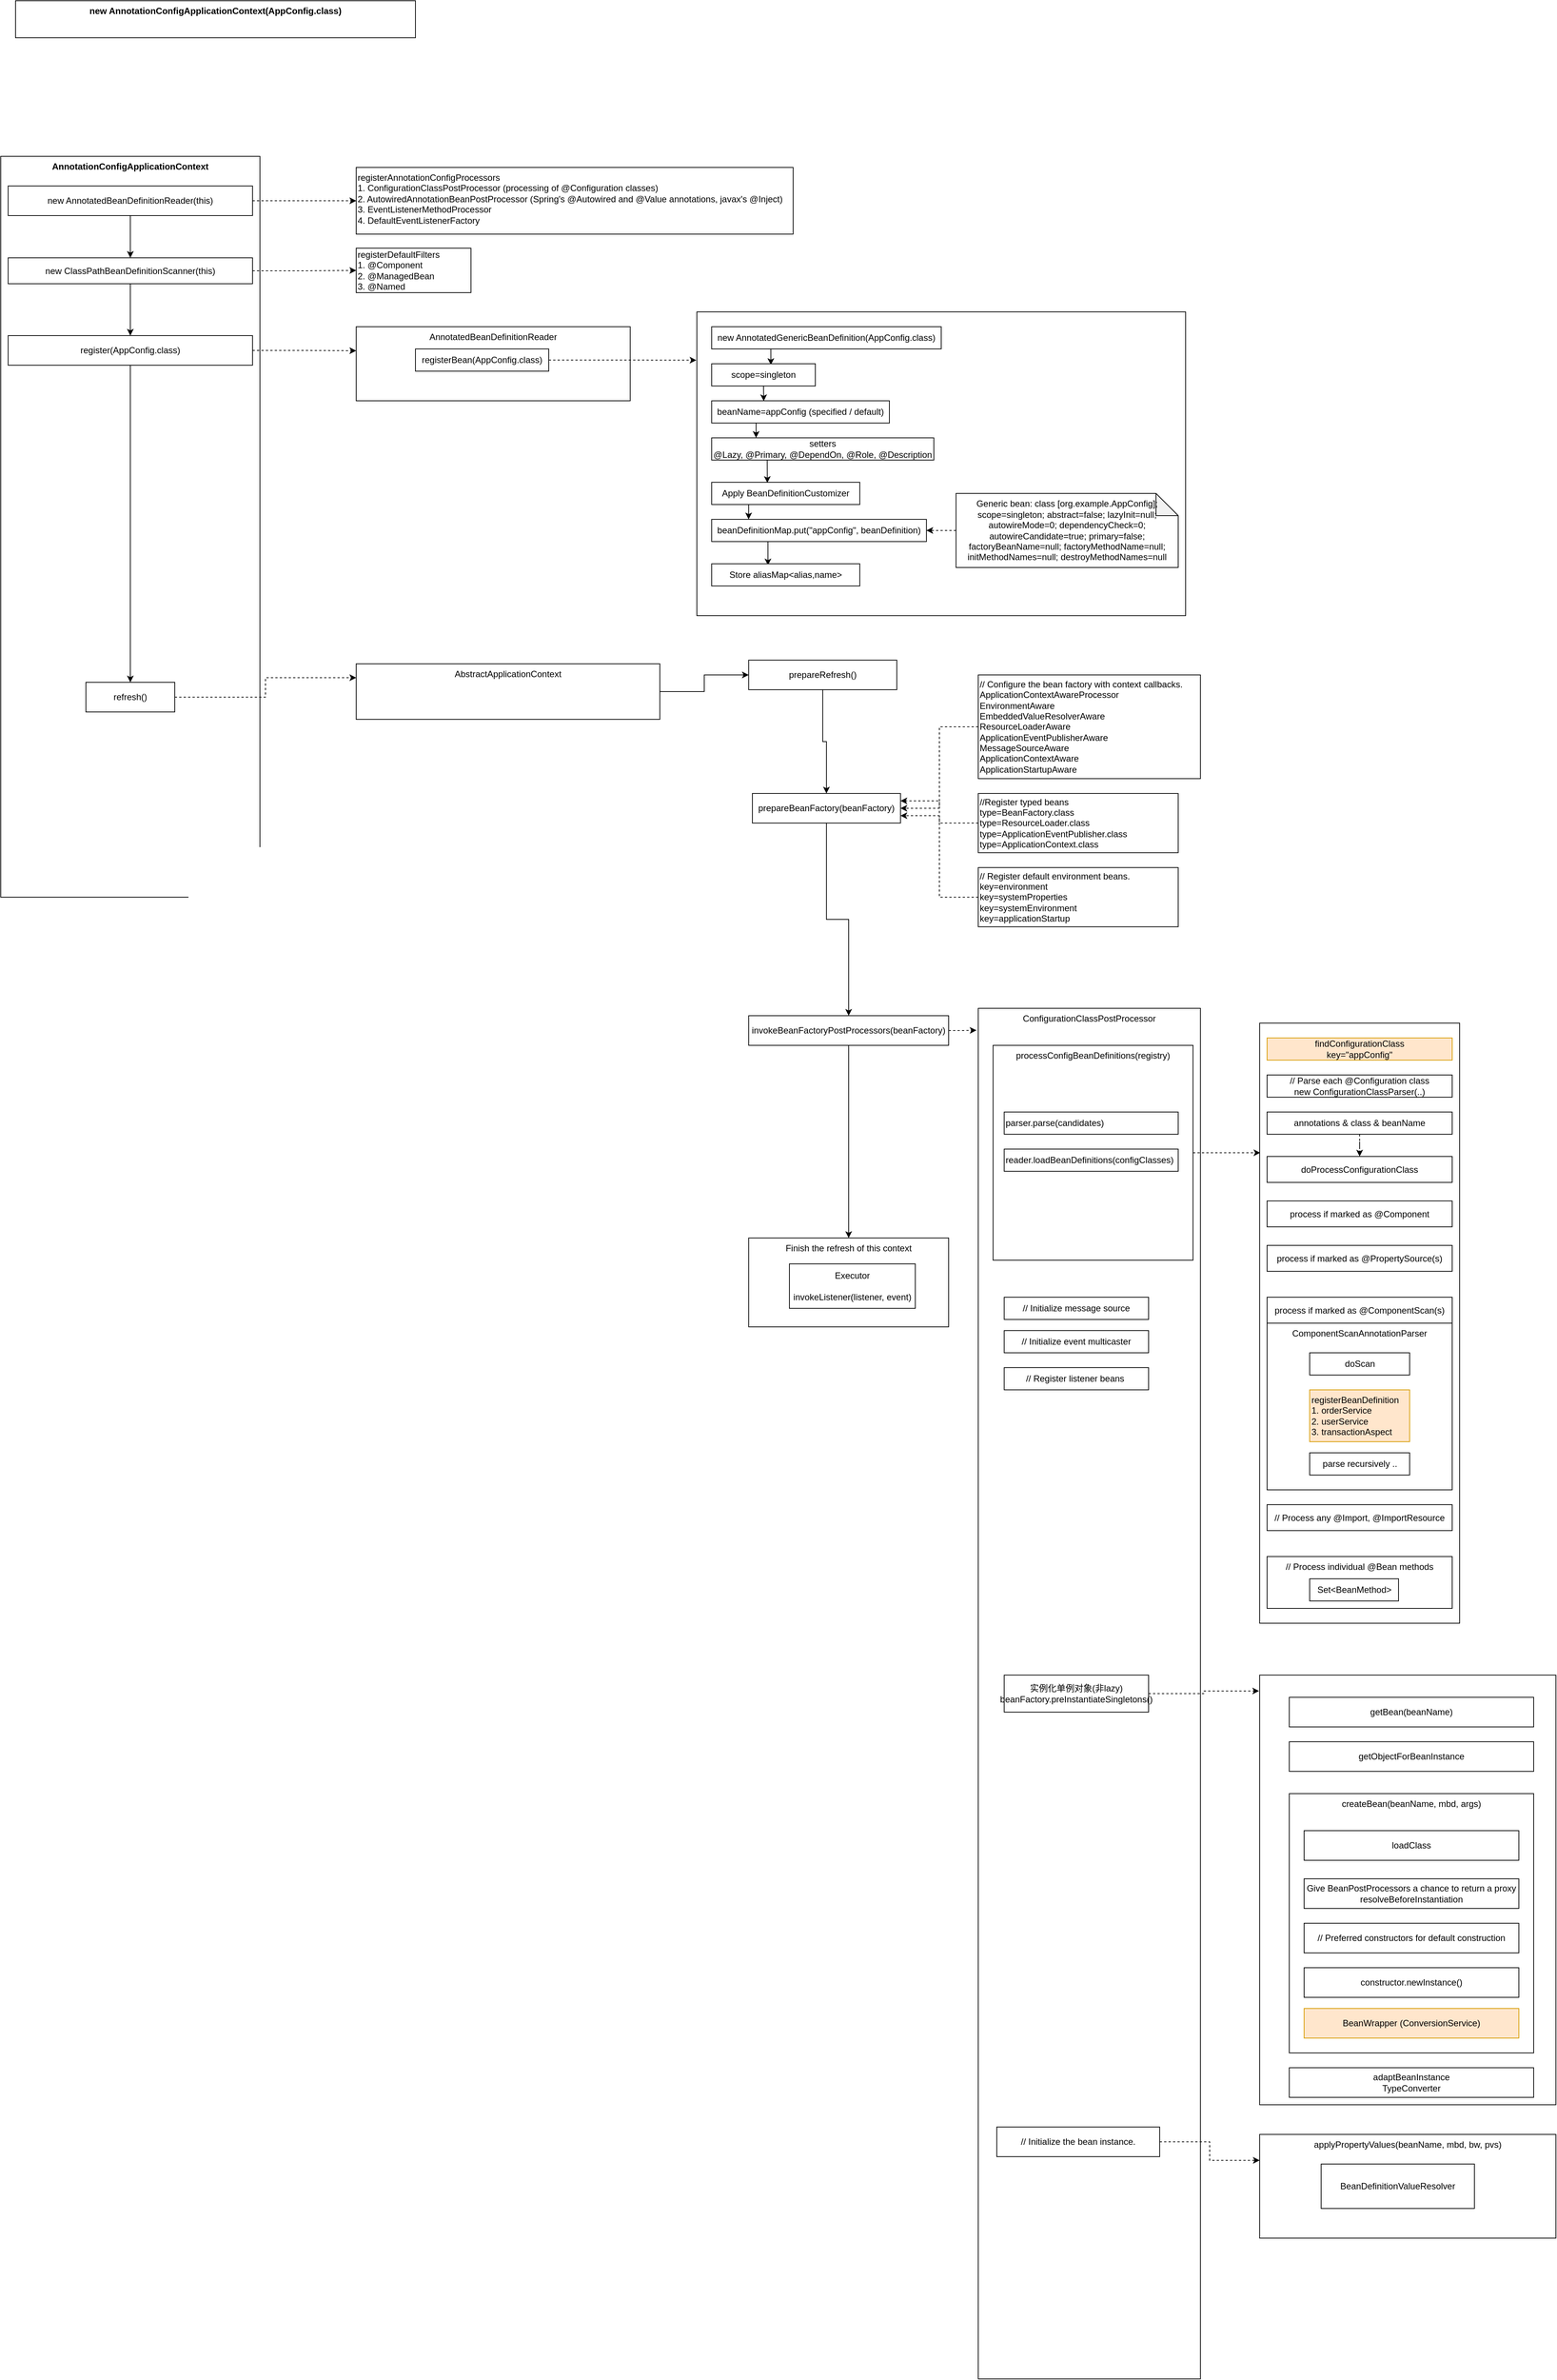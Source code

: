 <mxfile version="20.8.16" type="device"><diagram name="Page-1" id="nP2OQGDOV1thP5_TpNwU"><mxGraphModel dx="2666" dy="1069" grid="1" gridSize="10" guides="1" tooltips="1" connect="1" arrows="1" fold="1" page="1" pageScale="1" pageWidth="850" pageHeight="1100" math="0" shadow="0"><root><mxCell id="0"/><mxCell id="1" parent="0"/><mxCell id="w4BVZg1N1gFG_FxPTgVJ-92" value="" style="rounded=0;whiteSpace=wrap;html=1;" vertex="1" parent="1"><mxGeometry x="1860" y="2530" width="310" height="255" as="geometry"/></mxCell><mxCell id="w4BVZg1N1gFG_FxPTgVJ-70" value="" style="rounded=0;whiteSpace=wrap;html=1;" vertex="1" parent="1"><mxGeometry x="1810" y="1450" width="270" height="810" as="geometry"/></mxCell><mxCell id="w4BVZg1N1gFG_FxPTgVJ-34" value="" style="rounded=0;whiteSpace=wrap;html=1;" vertex="1" parent="1"><mxGeometry x="1050" y="490" width="660" height="410" as="geometry"/></mxCell><mxCell id="w4BVZg1N1gFG_FxPTgVJ-6" value="&lt;b&gt;new AnnotationConfigApplicationContext(AppConfig.class)&lt;/b&gt;" style="rounded=0;whiteSpace=wrap;html=1;verticalAlign=top;" vertex="1" parent="1"><mxGeometry x="130" y="70" width="540" height="50" as="geometry"/></mxCell><mxCell id="w4BVZg1N1gFG_FxPTgVJ-9" value="&lt;b style=&quot;border-color: var(--border-color);&quot;&gt;AnnotationConfigApplicationContext&lt;/b&gt;" style="rounded=0;whiteSpace=wrap;html=1;verticalAlign=top;" vertex="1" parent="1"><mxGeometry x="110" y="280" width="350" height="1000" as="geometry"/></mxCell><mxCell id="w4BVZg1N1gFG_FxPTgVJ-13" value="" style="edgeStyle=orthogonalEdgeStyle;rounded=0;orthogonalLoop=1;jettySize=auto;html=1;dashed=1;" edge="1" parent="1" source="w4BVZg1N1gFG_FxPTgVJ-7" target="w4BVZg1N1gFG_FxPTgVJ-12"><mxGeometry relative="1" as="geometry"/></mxCell><mxCell id="w4BVZg1N1gFG_FxPTgVJ-17" style="edgeStyle=orthogonalEdgeStyle;rounded=0;orthogonalLoop=1;jettySize=auto;html=1;entryX=0.5;entryY=0;entryDx=0;entryDy=0;" edge="1" parent="1" source="w4BVZg1N1gFG_FxPTgVJ-7" target="w4BVZg1N1gFG_FxPTgVJ-8"><mxGeometry relative="1" as="geometry"/></mxCell><mxCell id="w4BVZg1N1gFG_FxPTgVJ-7" value="new AnnotatedBeanDefinitionReader(this)" style="rounded=0;whiteSpace=wrap;html=1;" vertex="1" parent="1"><mxGeometry x="120" y="320" width="330" height="40" as="geometry"/></mxCell><mxCell id="w4BVZg1N1gFG_FxPTgVJ-14" style="edgeStyle=orthogonalEdgeStyle;rounded=0;orthogonalLoop=1;jettySize=auto;html=1;entryX=0;entryY=0.5;entryDx=0;entryDy=0;dashed=1;" edge="1" parent="1" source="w4BVZg1N1gFG_FxPTgVJ-8" target="w4BVZg1N1gFG_FxPTgVJ-10"><mxGeometry relative="1" as="geometry"/></mxCell><mxCell id="w4BVZg1N1gFG_FxPTgVJ-16" value="" style="edgeStyle=orthogonalEdgeStyle;rounded=0;orthogonalLoop=1;jettySize=auto;html=1;" edge="1" parent="1" source="w4BVZg1N1gFG_FxPTgVJ-8" target="w4BVZg1N1gFG_FxPTgVJ-15"><mxGeometry relative="1" as="geometry"/></mxCell><mxCell id="w4BVZg1N1gFG_FxPTgVJ-8" value="new ClassPathBeanDefinitionScanner(this)" style="rounded=0;whiteSpace=wrap;html=1;" vertex="1" parent="1"><mxGeometry x="120" y="417" width="330" height="35" as="geometry"/></mxCell><mxCell id="w4BVZg1N1gFG_FxPTgVJ-10" value="registerDefaultFilters&lt;br&gt;1. @Component&lt;br&gt;2. @ManagedBean&lt;br&gt;3. @Named" style="rounded=0;whiteSpace=wrap;html=1;align=left;" vertex="1" parent="1"><mxGeometry x="590" y="404" width="155" height="60" as="geometry"/></mxCell><mxCell id="w4BVZg1N1gFG_FxPTgVJ-12" value="registerAnnotationConfigProcessors&lt;br&gt;1.&amp;nbsp;ConfigurationClassPostProcessor (processing of @Configuration classes)&lt;br&gt;2. AutowiredAnnotationBeanPostProcessor (Spring's @Autowired and @Value annotations, javax's&amp;nbsp;@Inject)&lt;br&gt;3.&amp;nbsp;EventListenerMethodProcessor&lt;br&gt;4.&amp;nbsp;DefaultEventListenerFactory" style="whiteSpace=wrap;html=1;rounded=0;align=left;verticalAlign=top;" vertex="1" parent="1"><mxGeometry x="590" y="295" width="590" height="90" as="geometry"/></mxCell><mxCell id="w4BVZg1N1gFG_FxPTgVJ-19" value="" style="edgeStyle=orthogonalEdgeStyle;rounded=0;orthogonalLoop=1;jettySize=auto;html=1;" edge="1" parent="1" source="w4BVZg1N1gFG_FxPTgVJ-15" target="w4BVZg1N1gFG_FxPTgVJ-18"><mxGeometry relative="1" as="geometry"/></mxCell><mxCell id="w4BVZg1N1gFG_FxPTgVJ-42" style="edgeStyle=orthogonalEdgeStyle;rounded=0;orthogonalLoop=1;jettySize=auto;html=1;entryX=0;entryY=0.324;entryDx=0;entryDy=0;entryPerimeter=0;dashed=1;" edge="1" parent="1" source="w4BVZg1N1gFG_FxPTgVJ-15" target="w4BVZg1N1gFG_FxPTgVJ-22"><mxGeometry relative="1" as="geometry"/></mxCell><mxCell id="w4BVZg1N1gFG_FxPTgVJ-15" value="register(AppConfig.class)" style="whiteSpace=wrap;html=1;rounded=0;" vertex="1" parent="1"><mxGeometry x="120" y="522" width="330" height="40" as="geometry"/></mxCell><mxCell id="w4BVZg1N1gFG_FxPTgVJ-44" style="edgeStyle=orthogonalEdgeStyle;rounded=0;orthogonalLoop=1;jettySize=auto;html=1;dashed=1;entryX=0;entryY=0.25;entryDx=0;entryDy=0;" edge="1" parent="1" source="w4BVZg1N1gFG_FxPTgVJ-18" target="w4BVZg1N1gFG_FxPTgVJ-45"><mxGeometry relative="1" as="geometry"><mxPoint x="620" y="1010" as="targetPoint"/></mxGeometry></mxCell><mxCell id="w4BVZg1N1gFG_FxPTgVJ-18" value="refresh()" style="rounded=0;whiteSpace=wrap;html=1;" vertex="1" parent="1"><mxGeometry x="225" y="990" width="120" height="40" as="geometry"/></mxCell><mxCell id="w4BVZg1N1gFG_FxPTgVJ-22" value="AnnotatedBeanDefinitionReader" style="whiteSpace=wrap;html=1;rounded=0;verticalAlign=top;" vertex="1" parent="1"><mxGeometry x="590" y="510" width="370" height="100" as="geometry"/></mxCell><mxCell id="w4BVZg1N1gFG_FxPTgVJ-35" style="edgeStyle=orthogonalEdgeStyle;rounded=0;orthogonalLoop=1;jettySize=auto;html=1;entryX=-0.001;entryY=0.159;entryDx=0;entryDy=0;entryPerimeter=0;dashed=1;" edge="1" parent="1" source="w4BVZg1N1gFG_FxPTgVJ-23" target="w4BVZg1N1gFG_FxPTgVJ-34"><mxGeometry relative="1" as="geometry"/></mxCell><mxCell id="w4BVZg1N1gFG_FxPTgVJ-23" value="registerBean(AppConfig.class)" style="rounded=0;whiteSpace=wrap;html=1;" vertex="1" parent="1"><mxGeometry x="670" y="540" width="180" height="30" as="geometry"/></mxCell><mxCell id="w4BVZg1N1gFG_FxPTgVJ-36" style="edgeStyle=orthogonalEdgeStyle;rounded=0;orthogonalLoop=1;jettySize=auto;html=1;exitX=0.25;exitY=1;exitDx=0;exitDy=0;entryX=0.571;entryY=0.053;entryDx=0;entryDy=0;entryPerimeter=0;" edge="1" parent="1" source="w4BVZg1N1gFG_FxPTgVJ-24" target="w4BVZg1N1gFG_FxPTgVJ-25"><mxGeometry relative="1" as="geometry"/></mxCell><mxCell id="w4BVZg1N1gFG_FxPTgVJ-24" value="new AnnotatedGenericBeanDefinition(AppConfig.class)" style="rounded=0;whiteSpace=wrap;html=1;" vertex="1" parent="1"><mxGeometry x="1070" y="510" width="310" height="30" as="geometry"/></mxCell><mxCell id="w4BVZg1N1gFG_FxPTgVJ-37" style="edgeStyle=orthogonalEdgeStyle;rounded=0;orthogonalLoop=1;jettySize=auto;html=1;exitX=0.5;exitY=1;exitDx=0;exitDy=0;entryX=0.293;entryY=0.013;entryDx=0;entryDy=0;entryPerimeter=0;" edge="1" parent="1" source="w4BVZg1N1gFG_FxPTgVJ-25" target="w4BVZg1N1gFG_FxPTgVJ-26"><mxGeometry relative="1" as="geometry"/></mxCell><mxCell id="w4BVZg1N1gFG_FxPTgVJ-25" value="scope=singleton" style="rounded=0;whiteSpace=wrap;html=1;" vertex="1" parent="1"><mxGeometry x="1070" y="560" width="140" height="30" as="geometry"/></mxCell><mxCell id="w4BVZg1N1gFG_FxPTgVJ-38" style="edgeStyle=orthogonalEdgeStyle;rounded=0;orthogonalLoop=1;jettySize=auto;html=1;exitX=0.25;exitY=1;exitDx=0;exitDy=0;entryX=0.2;entryY=0;entryDx=0;entryDy=0;entryPerimeter=0;" edge="1" parent="1" source="w4BVZg1N1gFG_FxPTgVJ-26" target="w4BVZg1N1gFG_FxPTgVJ-27"><mxGeometry relative="1" as="geometry"/></mxCell><mxCell id="w4BVZg1N1gFG_FxPTgVJ-26" value="beanName=appConfig (specified / default)" style="rounded=0;whiteSpace=wrap;html=1;" vertex="1" parent="1"><mxGeometry x="1070" y="610" width="240" height="30" as="geometry"/></mxCell><mxCell id="w4BVZg1N1gFG_FxPTgVJ-39" style="edgeStyle=orthogonalEdgeStyle;rounded=0;orthogonalLoop=1;jettySize=auto;html=1;exitX=0.25;exitY=1;exitDx=0;exitDy=0;entryX=0.376;entryY=0.027;entryDx=0;entryDy=0;entryPerimeter=0;" edge="1" parent="1" source="w4BVZg1N1gFG_FxPTgVJ-27" target="w4BVZg1N1gFG_FxPTgVJ-28"><mxGeometry relative="1" as="geometry"/></mxCell><mxCell id="w4BVZg1N1gFG_FxPTgVJ-27" value="setters&lt;br&gt;@Lazy, @Primary, @DependOn, @Role, @Description" style="rounded=0;whiteSpace=wrap;html=1;" vertex="1" parent="1"><mxGeometry x="1070" y="660" width="300" height="30" as="geometry"/></mxCell><mxCell id="w4BVZg1N1gFG_FxPTgVJ-40" style="edgeStyle=orthogonalEdgeStyle;rounded=0;orthogonalLoop=1;jettySize=auto;html=1;exitX=0.25;exitY=1;exitDx=0;exitDy=0;entryX=0.172;entryY=0;entryDx=0;entryDy=0;entryPerimeter=0;" edge="1" parent="1" source="w4BVZg1N1gFG_FxPTgVJ-28" target="w4BVZg1N1gFG_FxPTgVJ-30"><mxGeometry relative="1" as="geometry"/></mxCell><mxCell id="w4BVZg1N1gFG_FxPTgVJ-28" value="Apply BeanDefinitionCustomizer" style="rounded=0;whiteSpace=wrap;html=1;" vertex="1" parent="1"><mxGeometry x="1070" y="720" width="200" height="30" as="geometry"/></mxCell><mxCell id="w4BVZg1N1gFG_FxPTgVJ-41" style="edgeStyle=orthogonalEdgeStyle;rounded=0;orthogonalLoop=1;jettySize=auto;html=1;exitX=0.25;exitY=1;exitDx=0;exitDy=0;entryX=0.38;entryY=0.067;entryDx=0;entryDy=0;entryPerimeter=0;" edge="1" parent="1" source="w4BVZg1N1gFG_FxPTgVJ-30" target="w4BVZg1N1gFG_FxPTgVJ-31"><mxGeometry relative="1" as="geometry"/></mxCell><mxCell id="w4BVZg1N1gFG_FxPTgVJ-30" value="beanDefinitionMap.put(&quot;appConfig&quot;, beanDefinition)" style="rounded=0;whiteSpace=wrap;html=1;" vertex="1" parent="1"><mxGeometry x="1070" y="770" width="290" height="30" as="geometry"/></mxCell><mxCell id="w4BVZg1N1gFG_FxPTgVJ-31" value="Store aliasMap&amp;lt;alias,name&amp;gt;" style="rounded=0;whiteSpace=wrap;html=1;" vertex="1" parent="1"><mxGeometry x="1070" y="830" width="200" height="30" as="geometry"/></mxCell><mxCell id="w4BVZg1N1gFG_FxPTgVJ-33" style="edgeStyle=orthogonalEdgeStyle;rounded=0;orthogonalLoop=1;jettySize=auto;html=1;entryX=1;entryY=0.5;entryDx=0;entryDy=0;dashed=1;" edge="1" parent="1" source="w4BVZg1N1gFG_FxPTgVJ-32" target="w4BVZg1N1gFG_FxPTgVJ-30"><mxGeometry relative="1" as="geometry"/></mxCell><mxCell id="w4BVZg1N1gFG_FxPTgVJ-32" value="Generic bean: class [org.example.AppConfig]; scope=singleton; abstract=false; lazyInit=null; autowireMode=0; dependencyCheck=0; autowireCandidate=true; primary=false; factoryBeanName=null; factoryMethodName=null; initMethodNames=null; destroyMethodNames=null" style="shape=note;whiteSpace=wrap;html=1;backgroundOutline=1;darkOpacity=0.05;" vertex="1" parent="1"><mxGeometry x="1400" y="735" width="300" height="100" as="geometry"/></mxCell><mxCell id="w4BVZg1N1gFG_FxPTgVJ-103" style="edgeStyle=orthogonalEdgeStyle;rounded=0;orthogonalLoop=1;jettySize=auto;html=1;entryX=0;entryY=0.5;entryDx=0;entryDy=0;" edge="1" parent="1" source="w4BVZg1N1gFG_FxPTgVJ-45" target="w4BVZg1N1gFG_FxPTgVJ-46"><mxGeometry relative="1" as="geometry"/></mxCell><mxCell id="w4BVZg1N1gFG_FxPTgVJ-45" value="AbstractApplicationContext" style="rounded=0;whiteSpace=wrap;html=1;verticalAlign=top;" vertex="1" parent="1"><mxGeometry x="590" y="965" width="410" height="75" as="geometry"/></mxCell><mxCell id="w4BVZg1N1gFG_FxPTgVJ-104" style="edgeStyle=orthogonalEdgeStyle;rounded=0;orthogonalLoop=1;jettySize=auto;html=1;entryX=0.5;entryY=0;entryDx=0;entryDy=0;" edge="1" parent="1" source="w4BVZg1N1gFG_FxPTgVJ-46" target="w4BVZg1N1gFG_FxPTgVJ-47"><mxGeometry relative="1" as="geometry"/></mxCell><mxCell id="w4BVZg1N1gFG_FxPTgVJ-46" value="prepareRefresh()" style="rounded=0;whiteSpace=wrap;html=1;" vertex="1" parent="1"><mxGeometry x="1120" y="960" width="200" height="40" as="geometry"/></mxCell><mxCell id="w4BVZg1N1gFG_FxPTgVJ-105" style="edgeStyle=orthogonalEdgeStyle;rounded=0;orthogonalLoop=1;jettySize=auto;html=1;entryX=0.5;entryY=0;entryDx=0;entryDy=0;" edge="1" parent="1" source="w4BVZg1N1gFG_FxPTgVJ-47" target="w4BVZg1N1gFG_FxPTgVJ-55"><mxGeometry relative="1" as="geometry"/></mxCell><mxCell id="w4BVZg1N1gFG_FxPTgVJ-47" value="prepareBeanFactory(beanFactory)" style="rounded=0;whiteSpace=wrap;html=1;" vertex="1" parent="1"><mxGeometry x="1125" y="1140" width="200" height="40" as="geometry"/></mxCell><mxCell id="w4BVZg1N1gFG_FxPTgVJ-51" style="edgeStyle=orthogonalEdgeStyle;rounded=0;orthogonalLoop=1;jettySize=auto;html=1;exitX=0;exitY=0.5;exitDx=0;exitDy=0;entryX=1;entryY=0.5;entryDx=0;entryDy=0;dashed=1;" edge="1" parent="1" source="w4BVZg1N1gFG_FxPTgVJ-48" target="w4BVZg1N1gFG_FxPTgVJ-47"><mxGeometry relative="1" as="geometry"/></mxCell><mxCell id="w4BVZg1N1gFG_FxPTgVJ-48" value="// Configure the bean factory with context callbacks.&lt;br&gt;ApplicationContextAwareProcessor&lt;br&gt;EnvironmentAware&lt;br&gt;EmbeddedValueResolverAware&lt;br&gt;ResourceLoaderAware&lt;br&gt;ApplicationEventPublisherAware&lt;br&gt;MessageSourceAware&lt;br&gt;ApplicationContextAware&lt;br&gt;ApplicationStartupAware" style="rounded=0;whiteSpace=wrap;html=1;align=left;" vertex="1" parent="1"><mxGeometry x="1430" y="980" width="300" height="140" as="geometry"/></mxCell><mxCell id="w4BVZg1N1gFG_FxPTgVJ-53" style="edgeStyle=orthogonalEdgeStyle;rounded=0;orthogonalLoop=1;jettySize=auto;html=1;entryX=1;entryY=0.75;entryDx=0;entryDy=0;dashed=1;" edge="1" parent="1" source="w4BVZg1N1gFG_FxPTgVJ-49" target="w4BVZg1N1gFG_FxPTgVJ-47"><mxGeometry relative="1" as="geometry"/></mxCell><mxCell id="w4BVZg1N1gFG_FxPTgVJ-49" value="// Register default environment beans.&lt;br&gt;key=environment&lt;br&gt;key=systemProperties&lt;br&gt;key=systemEnvironment&lt;br&gt;key=applicationStartup" style="rounded=0;whiteSpace=wrap;html=1;align=left;" vertex="1" parent="1"><mxGeometry x="1430" y="1240" width="270" height="80" as="geometry"/></mxCell><mxCell id="w4BVZg1N1gFG_FxPTgVJ-54" style="edgeStyle=orthogonalEdgeStyle;rounded=0;orthogonalLoop=1;jettySize=auto;html=1;entryX=1;entryY=0.25;entryDx=0;entryDy=0;dashed=1;" edge="1" parent="1" source="w4BVZg1N1gFG_FxPTgVJ-50" target="w4BVZg1N1gFG_FxPTgVJ-47"><mxGeometry relative="1" as="geometry"/></mxCell><mxCell id="w4BVZg1N1gFG_FxPTgVJ-50" value="//Register typed beans&lt;br&gt;type=BeanFactory.class&lt;br&gt;type=ResourceLoader.class&lt;br&gt;type=ApplicationEventPublisher.class&lt;br&gt;type=ApplicationContext.class" style="rounded=0;whiteSpace=wrap;html=1;align=left;" vertex="1" parent="1"><mxGeometry x="1430" y="1140" width="270" height="80" as="geometry"/></mxCell><mxCell id="w4BVZg1N1gFG_FxPTgVJ-101" style="edgeStyle=orthogonalEdgeStyle;rounded=0;orthogonalLoop=1;jettySize=auto;html=1;entryX=-0.008;entryY=0.016;entryDx=0;entryDy=0;entryPerimeter=0;dashed=1;" edge="1" parent="1" source="w4BVZg1N1gFG_FxPTgVJ-55" target="w4BVZg1N1gFG_FxPTgVJ-56"><mxGeometry relative="1" as="geometry"/></mxCell><mxCell id="w4BVZg1N1gFG_FxPTgVJ-106" style="edgeStyle=orthogonalEdgeStyle;rounded=0;orthogonalLoop=1;jettySize=auto;html=1;entryX=0.5;entryY=0;entryDx=0;entryDy=0;" edge="1" parent="1" source="w4BVZg1N1gFG_FxPTgVJ-55" target="w4BVZg1N1gFG_FxPTgVJ-100"><mxGeometry relative="1" as="geometry"/></mxCell><mxCell id="w4BVZg1N1gFG_FxPTgVJ-55" value="invokeBeanFactoryPostProcessors(beanFactory)" style="rounded=0;whiteSpace=wrap;html=1;" vertex="1" parent="1"><mxGeometry x="1120" y="1440" width="270" height="40" as="geometry"/></mxCell><mxCell id="w4BVZg1N1gFG_FxPTgVJ-56" value="ConfigurationClassPostProcessor" style="rounded=0;whiteSpace=wrap;html=1;verticalAlign=top;" vertex="1" parent="1"><mxGeometry x="1430" y="1430" width="300" height="1850" as="geometry"/></mxCell><mxCell id="w4BVZg1N1gFG_FxPTgVJ-77" style="edgeStyle=orthogonalEdgeStyle;rounded=0;orthogonalLoop=1;jettySize=auto;html=1;entryX=0.003;entryY=0.216;entryDx=0;entryDy=0;entryPerimeter=0;dashed=1;" edge="1" parent="1" source="w4BVZg1N1gFG_FxPTgVJ-57" target="w4BVZg1N1gFG_FxPTgVJ-70"><mxGeometry relative="1" as="geometry"/></mxCell><mxCell id="w4BVZg1N1gFG_FxPTgVJ-57" value="processConfigBeanDefinitions(registry)" style="rounded=0;whiteSpace=wrap;html=1;verticalAlign=top;" vertex="1" parent="1"><mxGeometry x="1450" y="1480" width="270" height="290" as="geometry"/></mxCell><mxCell id="w4BVZg1N1gFG_FxPTgVJ-58" value="findConfigurationClass&lt;br&gt;key=&quot;appConfig&quot;" style="rounded=0;whiteSpace=wrap;html=1;fillColor=#ffe6cc;strokeColor=#d79b00;" vertex="1" parent="1"><mxGeometry x="1820" y="1470" width="250" height="30" as="geometry"/></mxCell><mxCell id="w4BVZg1N1gFG_FxPTgVJ-59" value="// Parse each @Configuration class&lt;br&gt;new&amp;nbsp;ConfigurationClassParser(..)" style="rounded=0;whiteSpace=wrap;html=1;" vertex="1" parent="1"><mxGeometry x="1820" y="1520" width="250" height="30" as="geometry"/></mxCell><mxCell id="w4BVZg1N1gFG_FxPTgVJ-62" value="" style="edgeStyle=orthogonalEdgeStyle;rounded=0;orthogonalLoop=1;jettySize=auto;html=1;dashed=1;" edge="1" parent="1" source="w4BVZg1N1gFG_FxPTgVJ-60" target="w4BVZg1N1gFG_FxPTgVJ-61"><mxGeometry relative="1" as="geometry"/></mxCell><mxCell id="w4BVZg1N1gFG_FxPTgVJ-60" value="annotations &amp;amp; class &amp;amp; beanName" style="rounded=0;whiteSpace=wrap;html=1;" vertex="1" parent="1"><mxGeometry x="1820" y="1570" width="250" height="30" as="geometry"/></mxCell><mxCell id="w4BVZg1N1gFG_FxPTgVJ-61" value="doProcessConfigurationClass" style="whiteSpace=wrap;html=1;rounded=0;" vertex="1" parent="1"><mxGeometry x="1820" y="1630" width="250" height="35" as="geometry"/></mxCell><mxCell id="w4BVZg1N1gFG_FxPTgVJ-63" value="process if marked as @Component" style="whiteSpace=wrap;html=1;rounded=0;" vertex="1" parent="1"><mxGeometry x="1820" y="1690" width="250" height="35" as="geometry"/></mxCell><mxCell id="w4BVZg1N1gFG_FxPTgVJ-64" value="process if marked as @PropertySource(s)" style="whiteSpace=wrap;html=1;rounded=0;" vertex="1" parent="1"><mxGeometry x="1820" y="1750" width="250" height="35" as="geometry"/></mxCell><mxCell id="w4BVZg1N1gFG_FxPTgVJ-65" value="process if marked as @ComponentScan(s)" style="whiteSpace=wrap;html=1;rounded=0;" vertex="1" parent="1"><mxGeometry x="1820" y="1820" width="250" height="35" as="geometry"/></mxCell><mxCell id="w4BVZg1N1gFG_FxPTgVJ-66" value="ComponentScanAnnotationParser" style="whiteSpace=wrap;html=1;rounded=0;verticalAlign=top;" vertex="1" parent="1"><mxGeometry x="1820" y="1855" width="250" height="225" as="geometry"/></mxCell><mxCell id="w4BVZg1N1gFG_FxPTgVJ-67" value="doScan" style="rounded=0;whiteSpace=wrap;html=1;" vertex="1" parent="1"><mxGeometry x="1877.5" y="1895" width="135" height="30" as="geometry"/></mxCell><mxCell id="w4BVZg1N1gFG_FxPTgVJ-68" value="registerBeanDefinition&lt;br&gt;1. orderService&lt;br&gt;2. userService&lt;br&gt;3. transactionAspect" style="rounded=0;whiteSpace=wrap;html=1;fillColor=#ffe6cc;strokeColor=#d79b00;align=left;" vertex="1" parent="1"><mxGeometry x="1877.5" y="1945" width="135" height="70" as="geometry"/></mxCell><mxCell id="w4BVZg1N1gFG_FxPTgVJ-71" value="parse recursively .." style="rounded=0;whiteSpace=wrap;html=1;" vertex="1" parent="1"><mxGeometry x="1877.5" y="2030" width="135" height="30" as="geometry"/></mxCell><mxCell id="w4BVZg1N1gFG_FxPTgVJ-72" value="// Process any @Import, @ImportResource" style="whiteSpace=wrap;html=1;rounded=0;" vertex="1" parent="1"><mxGeometry x="1820" y="2100" width="250" height="35" as="geometry"/></mxCell><mxCell id="w4BVZg1N1gFG_FxPTgVJ-73" value="// Process individual @Bean methods" style="whiteSpace=wrap;html=1;rounded=0;verticalAlign=top;" vertex="1" parent="1"><mxGeometry x="1820" y="2170" width="250" height="70" as="geometry"/></mxCell><mxCell id="w4BVZg1N1gFG_FxPTgVJ-74" value="Set&amp;lt;BeanMethod&amp;gt;" style="rounded=0;whiteSpace=wrap;html=1;" vertex="1" parent="1"><mxGeometry x="1877.5" y="2200" width="120" height="30" as="geometry"/></mxCell><mxCell id="w4BVZg1N1gFG_FxPTgVJ-75" value="parser.parse(candidates)" style="rounded=0;whiteSpace=wrap;html=1;align=left;" vertex="1" parent="1"><mxGeometry x="1465" y="1570" width="235" height="30" as="geometry"/></mxCell><mxCell id="w4BVZg1N1gFG_FxPTgVJ-76" value="reader.loadBeanDefinitions(configClasses)" style="rounded=0;whiteSpace=wrap;html=1;align=left;" vertex="1" parent="1"><mxGeometry x="1465" y="1620" width="235" height="30" as="geometry"/></mxCell><mxCell id="w4BVZg1N1gFG_FxPTgVJ-78" value="// Initialize message source" style="rounded=0;whiteSpace=wrap;html=1;" vertex="1" parent="1"><mxGeometry x="1465" y="1820" width="195" height="30" as="geometry"/></mxCell><mxCell id="w4BVZg1N1gFG_FxPTgVJ-79" value="// Initialize event multicaster" style="rounded=0;whiteSpace=wrap;html=1;" vertex="1" parent="1"><mxGeometry x="1465" y="1865" width="195" height="30" as="geometry"/></mxCell><mxCell id="w4BVZg1N1gFG_FxPTgVJ-81" value="// Register listener beans&amp;nbsp;" style="rounded=0;whiteSpace=wrap;html=1;" vertex="1" parent="1"><mxGeometry x="1465" y="1915" width="195" height="30" as="geometry"/></mxCell><mxCell id="w4BVZg1N1gFG_FxPTgVJ-93" style="edgeStyle=orthogonalEdgeStyle;rounded=0;orthogonalLoop=1;jettySize=auto;html=1;entryX=-0.002;entryY=0.037;entryDx=0;entryDy=0;entryPerimeter=0;dashed=1;" edge="1" parent="1" source="w4BVZg1N1gFG_FxPTgVJ-82" target="w4BVZg1N1gFG_FxPTgVJ-83"><mxGeometry relative="1" as="geometry"/></mxCell><mxCell id="w4BVZg1N1gFG_FxPTgVJ-82" value="实例化单例对象(非lazy)&lt;br&gt;beanFactory.preInstantiateSingletons()" style="rounded=0;whiteSpace=wrap;html=1;" vertex="1" parent="1"><mxGeometry x="1465" y="2330" width="195" height="50" as="geometry"/></mxCell><mxCell id="w4BVZg1N1gFG_FxPTgVJ-83" value="" style="rounded=0;whiteSpace=wrap;html=1;" vertex="1" parent="1"><mxGeometry x="1810" y="2330" width="400" height="580" as="geometry"/></mxCell><mxCell id="w4BVZg1N1gFG_FxPTgVJ-84" value="getBean(beanName)" style="rounded=0;whiteSpace=wrap;html=1;" vertex="1" parent="1"><mxGeometry x="1850" y="2360" width="330" height="40" as="geometry"/></mxCell><mxCell id="w4BVZg1N1gFG_FxPTgVJ-85" value="getObjectForBeanInstance" style="rounded=0;whiteSpace=wrap;html=1;" vertex="1" parent="1"><mxGeometry x="1850" y="2420" width="330" height="40" as="geometry"/></mxCell><mxCell id="w4BVZg1N1gFG_FxPTgVJ-86" value="createBean(beanName, mbd, args)" style="rounded=0;whiteSpace=wrap;html=1;verticalAlign=top;" vertex="1" parent="1"><mxGeometry x="1850" y="2490" width="330" height="350" as="geometry"/></mxCell><mxCell id="w4BVZg1N1gFG_FxPTgVJ-87" value="adaptBeanInstance&lt;br&gt;TypeConverter" style="rounded=0;whiteSpace=wrap;html=1;" vertex="1" parent="1"><mxGeometry x="1850" y="2860" width="330" height="40" as="geometry"/></mxCell><mxCell id="w4BVZg1N1gFG_FxPTgVJ-88" value="// Preferred constructors for default construction" style="rounded=0;whiteSpace=wrap;html=1;" vertex="1" parent="1"><mxGeometry x="1870" y="2665" width="290" height="40" as="geometry"/></mxCell><mxCell id="w4BVZg1N1gFG_FxPTgVJ-89" value="loadClass" style="rounded=0;whiteSpace=wrap;html=1;" vertex="1" parent="1"><mxGeometry x="1870" y="2540" width="290" height="40" as="geometry"/></mxCell><mxCell id="w4BVZg1N1gFG_FxPTgVJ-90" value="Give BeanPostProcessors a chance to return a proxy&lt;br&gt;resolveBeforeInstantiation" style="rounded=0;whiteSpace=wrap;html=1;" vertex="1" parent="1"><mxGeometry x="1870" y="2605" width="290" height="40" as="geometry"/></mxCell><mxCell id="w4BVZg1N1gFG_FxPTgVJ-91" value="constructor.newInstance()" style="rounded=0;whiteSpace=wrap;html=1;" vertex="1" parent="1"><mxGeometry x="1870" y="2725" width="290" height="40" as="geometry"/></mxCell><mxCell id="w4BVZg1N1gFG_FxPTgVJ-94" value="BeanWrapper (ConversionService)" style="rounded=0;whiteSpace=wrap;html=1;fillColor=#ffe6cc;strokeColor=#d79b00;" vertex="1" parent="1"><mxGeometry x="1870" y="2780" width="290" height="40" as="geometry"/></mxCell><mxCell id="w4BVZg1N1gFG_FxPTgVJ-98" style="edgeStyle=orthogonalEdgeStyle;rounded=0;orthogonalLoop=1;jettySize=auto;html=1;entryX=0;entryY=0.25;entryDx=0;entryDy=0;dashed=1;" edge="1" parent="1" source="w4BVZg1N1gFG_FxPTgVJ-95" target="w4BVZg1N1gFG_FxPTgVJ-96"><mxGeometry relative="1" as="geometry"/></mxCell><mxCell id="w4BVZg1N1gFG_FxPTgVJ-95" value="// Initialize the bean instance." style="rounded=0;whiteSpace=wrap;html=1;" vertex="1" parent="1"><mxGeometry x="1455" y="2940" width="220" height="40" as="geometry"/></mxCell><mxCell id="w4BVZg1N1gFG_FxPTgVJ-96" value="applyPropertyValues(beanName, mbd, bw, pvs)" style="rounded=0;whiteSpace=wrap;html=1;horizontal=1;verticalAlign=top;" vertex="1" parent="1"><mxGeometry x="1810" y="2950" width="400" height="140" as="geometry"/></mxCell><mxCell id="w4BVZg1N1gFG_FxPTgVJ-97" value="BeanDefinitionValueResolver" style="rounded=0;whiteSpace=wrap;html=1;" vertex="1" parent="1"><mxGeometry x="1893" y="2990" width="207" height="60" as="geometry"/></mxCell><mxCell id="w4BVZg1N1gFG_FxPTgVJ-100" value="Finish the refresh of this context" style="rounded=0;whiteSpace=wrap;html=1;align=center;verticalAlign=top;" vertex="1" parent="1"><mxGeometry x="1120" y="1740" width="270" height="120" as="geometry"/></mxCell><mxCell id="w4BVZg1N1gFG_FxPTgVJ-102" value="Executor&lt;br&gt;&lt;br&gt;invokeListener(listener, event)" style="rounded=0;whiteSpace=wrap;html=1;" vertex="1" parent="1"><mxGeometry x="1175" y="1775" width="170" height="60" as="geometry"/></mxCell></root></mxGraphModel></diagram></mxfile>